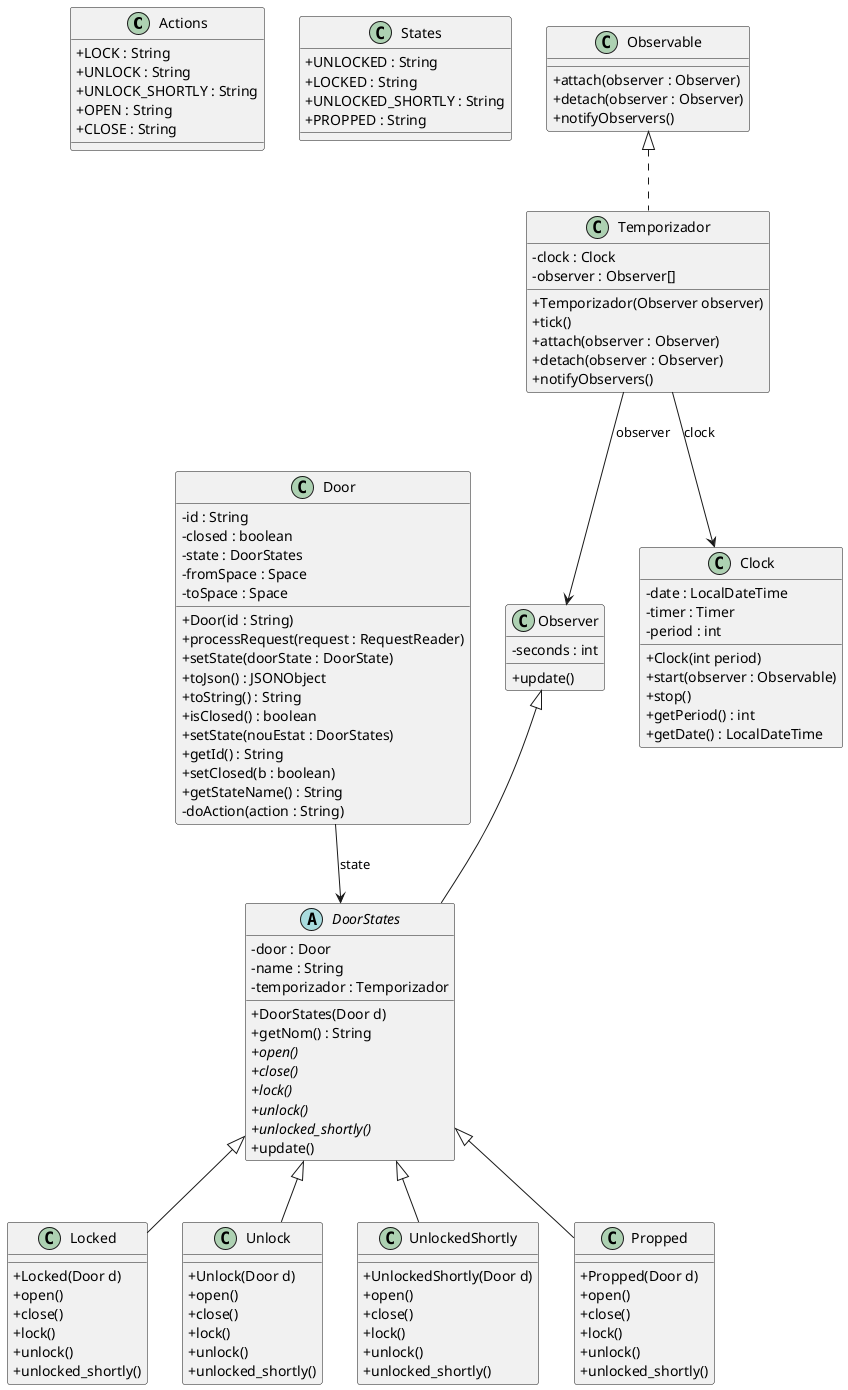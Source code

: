 @startuml
'https://plantuml.com/class-diagram
skinparam classAttributeIconSize 0

class Actions {
  + LOCK : String
  + UNLOCK : String
  + UNLOCK_SHORTLY : String
  + OPEN : String
  + CLOSE : String
}

class States {
  + UNLOCKED : String
  + LOCKED : String
  + UNLOCKED_SHORTLY : String
  + PROPPED : String
}

class Door {
  - id : String
  - closed : boolean
  - state : DoorStates
  - fromSpace : Space
  - toSpace : Space
  + Door(id : String)
  + processRequest(request : RequestReader)
  + setState(doorState : DoorState)
  + toJson() : JSONObject
  + toString() : String
  + isClosed() : boolean
  + setState(nouEstat : DoorStates)
  + getId() : String
  + setClosed(b : boolean)
  + getStateName() : String
  - doAction(action : String)
}

abstract class DoorStates extends Observer {
  - door : Door
  - name : String
  - temporizador : Temporizador
  + DoorStates(Door d)
  + getNom() : String
  + {abstract} open()
  + {abstract} close()
  + {abstract} lock()
  + {abstract} unlock()
  + {abstract} unlocked_shortly()
  + update()
}

class Locked extends DoorStates {
  + Locked(Door d)
  + open()
  + close()
  + lock()
  + unlock()
  + unlocked_shortly()
}

class Unlock extends DoorStates {
  + Unlock(Door d)
  + open()
  + close()
  + lock()
  + unlock()
  + unlocked_shortly()
}

class UnlockedShortly extends DoorStates {
  + UnlockedShortly(Door d)
  + open()
  + close()
  + lock()
  + unlock()
  + unlocked_shortly()
}

class Propped extends DoorStates {
  + Propped(Door d)
  + open()
  + close()
  + lock()
  + unlock()
  + unlocked_shortly()
}

class Observable {
  + attach(observer : Observer)
  + detach(observer : Observer)
  + notifyObservers()
}

class Observer {
  - seconds : int
  + update()
}

class Clock {
  - date : LocalDateTime
  - timer : Timer
  - period : int
  + Clock(int period)
  + start(observer : Observable)
  + stop()
  + getPeriod() : int
  + getDate() : LocalDateTime
}

class Temporizador implements Observable {
  - clock : Clock
  - observer : Observer[]
  + Temporizador(Observer observer)
  + tick()
  + attach(observer : Observer)
  + detach(observer : Observer)
  + notifyObservers()
}



Door --> DoorStates : "state"

Temporizador --> Clock : "clock"
Temporizador --> Observer : "observer"

@enduml
